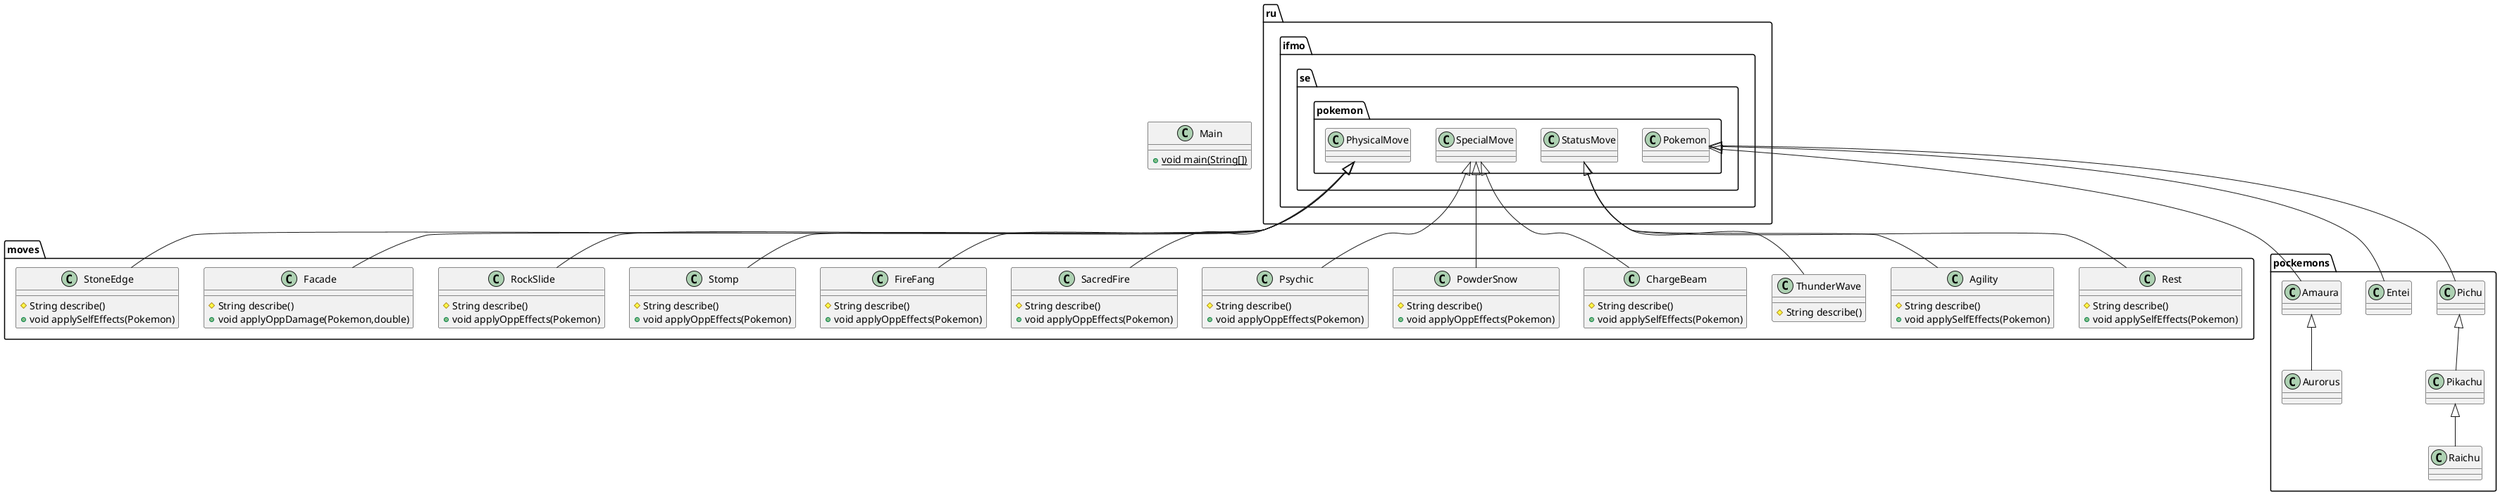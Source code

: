 @startuml
class moves.RockSlide {
# String describe()
+ void applyOppEffects(Pokemon)
}
class pockemons.Pichu {
}
class moves.Rest {
# String describe()
+ void applySelfEffects(Pokemon)
}
class pockemons.Raichu {
}
class moves.PowderSnow {
# String describe()
+ void applyOppEffects(Pokemon)
}
class moves.Agility {
# String describe()
+ void applySelfEffects(Pokemon)
}
class pockemons.Pikachu {
}
class moves.FireFang {
# String describe()
+ void applyOppEffects(Pokemon)
}
class moves.ChargeBeam {
# String describe()
+ void applySelfEffects(Pokemon)
}
class pockemons.Entei {
}
class moves.ThunderWave {
# String describe()
}
class pockemons.Amaura {
}
class moves.StoneEdge {
# String describe()
+ void applySelfEffects(Pokemon)
}
class pockemons.Aurorus {
}
class moves.SacredFire {
# String describe()
+ void applyOppEffects(Pokemon)
}
class moves.Stomp {
# String describe()
+ void applyOppEffects(Pokemon)
}
class Main {
+ {static} void main(String[])
}
class moves.Psychic {
# String describe()
+ void applyOppEffects(Pokemon)
}
class moves.Facade {
# String describe()
+ void applyOppDamage(Pokemon,double)
}


ru.ifmo.se.pokemon.PhysicalMove <|-- moves.RockSlide
ru.ifmo.se.pokemon.Pokemon <|-- pockemons.Pichu
ru.ifmo.se.pokemon.StatusMove <|-- moves.Rest
pockemons.Pikachu <|-- pockemons.Raichu
ru.ifmo.se.pokemon.SpecialMove <|-- moves.PowderSnow
ru.ifmo.se.pokemon.StatusMove <|-- moves.Agility
pockemons.Pichu <|-- pockemons.Pikachu
ru.ifmo.se.pokemon.PhysicalMove <|-- moves.FireFang
ru.ifmo.se.pokemon.SpecialMove <|-- moves.ChargeBeam
ru.ifmo.se.pokemon.Pokemon <|-- pockemons.Entei
ru.ifmo.se.pokemon.StatusMove <|-- moves.ThunderWave
ru.ifmo.se.pokemon.Pokemon <|-- pockemons.Amaura
ru.ifmo.se.pokemon.PhysicalMove <|-- moves.StoneEdge
pockemons.Amaura <|-- pockemons.Aurorus
ru.ifmo.se.pokemon.PhysicalMove <|-- moves.SacredFire
ru.ifmo.se.pokemon.PhysicalMove <|-- moves.Stomp
ru.ifmo.se.pokemon.SpecialMove <|-- moves.Psychic
ru.ifmo.se.pokemon.PhysicalMove <|-- moves.Facade
@enduml